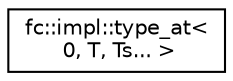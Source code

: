 digraph "Graphical Class Hierarchy"
{
  edge [fontname="Helvetica",fontsize="10",labelfontname="Helvetica",labelfontsize="10"];
  node [fontname="Helvetica",fontsize="10",shape=record];
  rankdir="LR";
  Node0 [label="fc::impl::type_at\<\l 0, T, Ts... \>",height=0.2,width=0.4,color="black", fillcolor="white", style="filled",URL="$structfc_1_1impl_1_1type__at_3_010_00_01_t_00_01_ts_8_8_8_01_4.html"];
}
